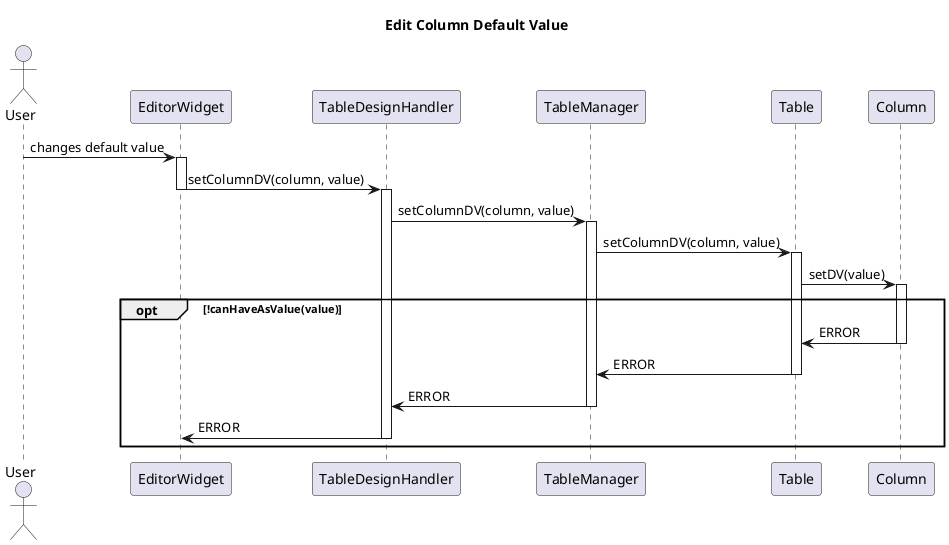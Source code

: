 @startuml
title Edit Column Default Value
Actor User



User -> EditorWidget: changes default value
activate EditorWidget
EditorWidget -> TableDesignHandler: setColumnDV(column, value)
deactivate
activate TableDesignHandler
TableDesignHandler -> TableManager: setColumnDV(column, value)
activate TableManager
TableManager -> Table: setColumnDV(column, value)
activate Table
Table -> Column: setDV(value)
activate Column

opt !canHaveAsValue(value)
    Column -> Table: ERROR
    deactivate Column
    Table -> TableManager: ERROR
    deactivate Table
    TableManager -> TableDesignHandler: ERROR
    deactivate TableManager
    TableDesignHandler -> EditorWidget: ERROR
    deactivate TableDesignHandler
end

@enduml